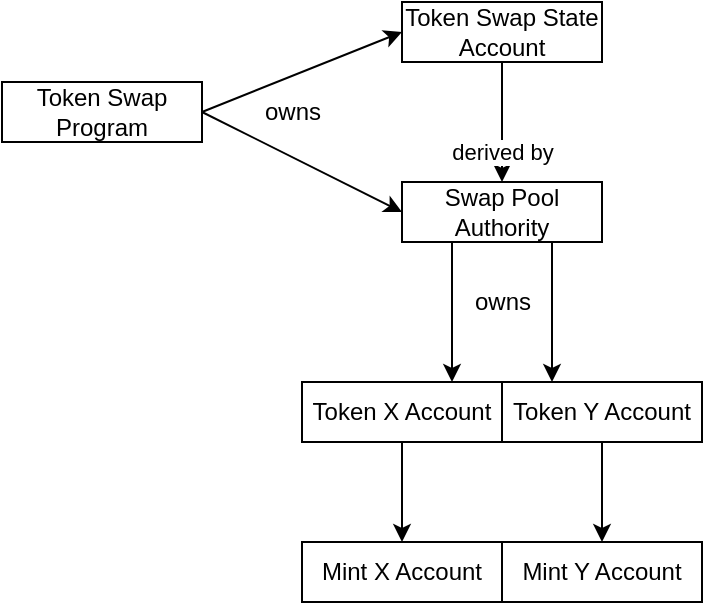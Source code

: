 <mxfile>
    <diagram id="Lk-Rn6sqSL6f2gsOu3E9" name="Page-1">
        <mxGraphModel dx="1056" dy="649" grid="1" gridSize="10" guides="1" tooltips="1" connect="1" arrows="1" fold="1" page="1" pageScale="1" pageWidth="850" pageHeight="1100" math="0" shadow="0">
            <root>
                <mxCell id="0"/>
                <mxCell id="1" parent="0"/>
                <mxCell id="5" style="edgeStyle=none;html=1;exitX=0.5;exitY=1;exitDx=0;exitDy=0;" edge="1" parent="1" source="2" target="3">
                    <mxGeometry relative="1" as="geometry"/>
                </mxCell>
                <mxCell id="6" value="derived by" style="edgeLabel;html=1;align=center;verticalAlign=middle;resizable=0;points=[];" vertex="1" connectable="0" parent="5">
                    <mxGeometry x="0.5" relative="1" as="geometry">
                        <mxPoint as="offset"/>
                    </mxGeometry>
                </mxCell>
                <mxCell id="2" value="Token Swap State Account" style="rounded=0;whiteSpace=wrap;html=1;" vertex="1" parent="1">
                    <mxGeometry x="280" y="110" width="100" height="30" as="geometry"/>
                </mxCell>
                <mxCell id="10" style="edgeStyle=none;html=1;exitX=0.25;exitY=1;exitDx=0;exitDy=0;entryX=0.75;entryY=0;entryDx=0;entryDy=0;" edge="1" parent="1" source="3" target="9">
                    <mxGeometry relative="1" as="geometry"/>
                </mxCell>
                <mxCell id="12" style="edgeStyle=none;html=1;exitX=0.75;exitY=1;exitDx=0;exitDy=0;entryX=0.25;entryY=0;entryDx=0;entryDy=0;" edge="1" parent="1" source="3" target="11">
                    <mxGeometry relative="1" as="geometry"/>
                </mxCell>
                <mxCell id="3" value="Swap Pool Authority" style="rounded=0;whiteSpace=wrap;html=1;" vertex="1" parent="1">
                    <mxGeometry x="280" y="200" width="100" height="30" as="geometry"/>
                </mxCell>
                <mxCell id="7" style="edgeStyle=none;html=1;exitX=1;exitY=0.5;exitDx=0;exitDy=0;entryX=0;entryY=0.5;entryDx=0;entryDy=0;" edge="1" parent="1" source="4" target="2">
                    <mxGeometry relative="1" as="geometry"/>
                </mxCell>
                <mxCell id="8" style="edgeStyle=none;html=1;exitX=1;exitY=0.5;exitDx=0;exitDy=0;entryX=0;entryY=0.5;entryDx=0;entryDy=0;" edge="1" parent="1" source="4" target="3">
                    <mxGeometry relative="1" as="geometry"/>
                </mxCell>
                <mxCell id="4" value="Token Swap Program" style="rounded=0;whiteSpace=wrap;html=1;" vertex="1" parent="1">
                    <mxGeometry x="80" y="150" width="100" height="30" as="geometry"/>
                </mxCell>
                <mxCell id="16" style="edgeStyle=none;html=1;exitX=0.5;exitY=1;exitDx=0;exitDy=0;entryX=0.5;entryY=0;entryDx=0;entryDy=0;" edge="1" parent="1" source="9" target="14">
                    <mxGeometry relative="1" as="geometry"/>
                </mxCell>
                <mxCell id="9" value="Token X Account" style="rounded=0;whiteSpace=wrap;html=1;" vertex="1" parent="1">
                    <mxGeometry x="230" y="300" width="100" height="30" as="geometry"/>
                </mxCell>
                <mxCell id="17" style="edgeStyle=none;html=1;exitX=0.5;exitY=1;exitDx=0;exitDy=0;entryX=0.5;entryY=0;entryDx=0;entryDy=0;" edge="1" parent="1" source="11" target="15">
                    <mxGeometry relative="1" as="geometry"/>
                </mxCell>
                <mxCell id="11" value="Token Y Account" style="rounded=0;whiteSpace=wrap;html=1;" vertex="1" parent="1">
                    <mxGeometry x="330" y="300" width="100" height="30" as="geometry"/>
                </mxCell>
                <mxCell id="13" value="owns" style="text;html=1;align=center;verticalAlign=middle;resizable=0;points=[];autosize=1;strokeColor=none;fillColor=none;" vertex="1" parent="1">
                    <mxGeometry x="305" y="245" width="50" height="30" as="geometry"/>
                </mxCell>
                <mxCell id="14" value="Mint X Account" style="rounded=0;whiteSpace=wrap;html=1;" vertex="1" parent="1">
                    <mxGeometry x="230" y="380" width="100" height="30" as="geometry"/>
                </mxCell>
                <mxCell id="15" value="Mint Y Account" style="rounded=0;whiteSpace=wrap;html=1;" vertex="1" parent="1">
                    <mxGeometry x="330" y="380" width="100" height="30" as="geometry"/>
                </mxCell>
                <mxCell id="18" value="owns" style="text;html=1;align=center;verticalAlign=middle;resizable=0;points=[];autosize=1;strokeColor=none;fillColor=none;" vertex="1" parent="1">
                    <mxGeometry x="200" y="150" width="50" height="30" as="geometry"/>
                </mxCell>
            </root>
        </mxGraphModel>
    </diagram>
</mxfile>